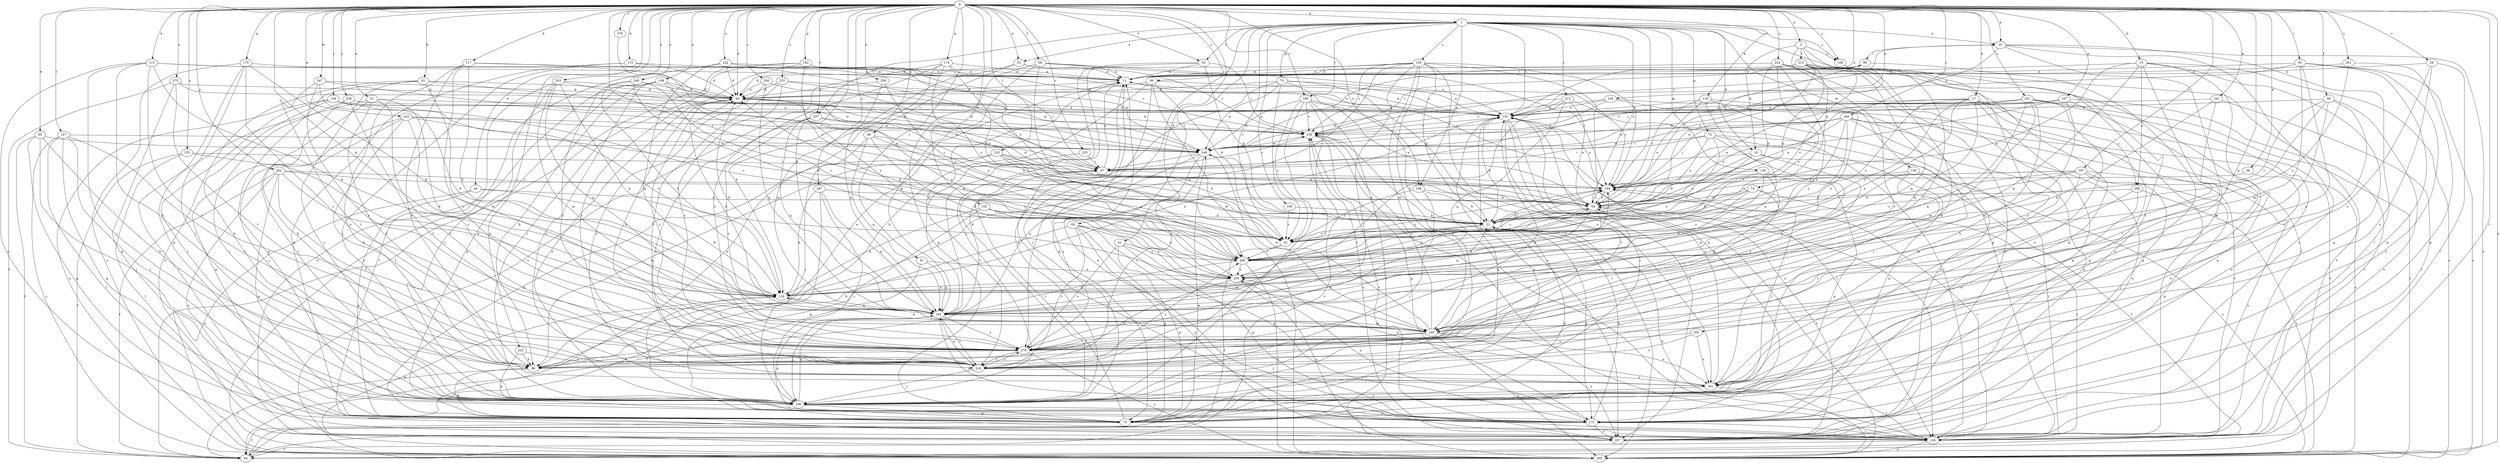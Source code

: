 strict digraph  {
0;
1;
3;
10;
11;
15;
17;
19;
21;
28;
31;
32;
36;
42;
43;
44;
46;
51;
53;
54;
56;
58;
63;
64;
68;
72;
73;
74;
75;
81;
86;
95;
96;
97;
98;
104;
106;
108;
113;
115;
117;
118;
119;
123;
127;
129;
130;
139;
140;
145;
149;
151;
152;
153;
156;
159;
160;
161;
162;
165;
167;
172;
174;
175;
183;
184;
189;
191;
194;
197;
200;
201;
202;
203;
205;
212;
215;
216;
222;
224;
226;
227;
231;
235;
237;
238;
241;
243;
247;
248;
249;
253;
258;
259;
262;
267;
268;
269;
275;
276;
279;
0 -> 1  [label=a];
0 -> 3  [label=a];
0 -> 10  [label=a];
0 -> 15  [label=b];
0 -> 17  [label=b];
0 -> 28  [label=c];
0 -> 31  [label=c];
0 -> 32  [label=c];
0 -> 36  [label=d];
0 -> 42  [label=d];
0 -> 43  [label=d];
0 -> 44  [label=e];
0 -> 46  [label=e];
0 -> 51  [label=e];
0 -> 53  [label=e];
0 -> 56  [label=f];
0 -> 58  [label=f];
0 -> 63  [label=f];
0 -> 68  [label=g];
0 -> 81  [label=h];
0 -> 95  [label=i];
0 -> 98  [label=j];
0 -> 104  [label=j];
0 -> 106  [label=j];
0 -> 113  [label=k];
0 -> 115  [label=k];
0 -> 117  [label=k];
0 -> 118  [label=k];
0 -> 119  [label=k];
0 -> 123  [label=l];
0 -> 127  [label=l];
0 -> 129  [label=l];
0 -> 145  [label=n];
0 -> 149  [label=n];
0 -> 151  [label=n];
0 -> 152  [label=o];
0 -> 153  [label=o];
0 -> 156  [label=o];
0 -> 162  [label=p];
0 -> 165  [label=p];
0 -> 167  [label=p];
0 -> 174  [label=q];
0 -> 175  [label=q];
0 -> 183  [label=q];
0 -> 184  [label=r];
0 -> 189  [label=r];
0 -> 197  [label=s];
0 -> 200  [label=s];
0 -> 201  [label=s];
0 -> 202  [label=s];
0 -> 203  [label=s];
0 -> 205  [label=s];
0 -> 222  [label=u];
0 -> 224  [label=u];
0 -> 226  [label=u];
0 -> 231  [label=v];
0 -> 235  [label=v];
0 -> 237  [label=v];
0 -> 241  [label=w];
0 -> 243  [label=w];
0 -> 247  [label=w];
0 -> 249  [label=x];
0 -> 253  [label=x];
0 -> 258  [label=x];
0 -> 262  [label=y];
0 -> 267  [label=y];
0 -> 275  [label=z];
0 -> 276  [label=z];
1 -> 10  [label=a];
1 -> 19  [label=b];
1 -> 32  [label=c];
1 -> 53  [label=e];
1 -> 54  [label=e];
1 -> 63  [label=f];
1 -> 72  [label=g];
1 -> 73  [label=g];
1 -> 106  [label=j];
1 -> 129  [label=l];
1 -> 130  [label=m];
1 -> 139  [label=m];
1 -> 151  [label=n];
1 -> 156  [label=o];
1 -> 159  [label=o];
1 -> 160  [label=o];
1 -> 189  [label=r];
1 -> 191  [label=r];
1 -> 194  [label=r];
1 -> 212  [label=t];
1 -> 237  [label=v];
1 -> 279  [label=z];
3 -> 19  [label=b];
3 -> 74  [label=g];
3 -> 106  [label=j];
3 -> 161  [label=o];
3 -> 215  [label=t];
3 -> 279  [label=z];
10 -> 96  [label=i];
10 -> 129  [label=l];
10 -> 151  [label=n];
10 -> 161  [label=o];
10 -> 205  [label=s];
10 -> 227  [label=u];
11 -> 43  [label=d];
11 -> 75  [label=g];
11 -> 96  [label=i];
11 -> 151  [label=n];
11 -> 183  [label=q];
15 -> 11  [label=a];
15 -> 21  [label=b];
15 -> 75  [label=g];
15 -> 108  [label=j];
15 -> 183  [label=q];
15 -> 205  [label=s];
15 -> 216  [label=t];
15 -> 268  [label=y];
17 -> 32  [label=c];
17 -> 54  [label=e];
17 -> 64  [label=f];
17 -> 75  [label=g];
17 -> 119  [label=k];
17 -> 151  [label=n];
17 -> 172  [label=p];
17 -> 259  [label=x];
17 -> 268  [label=y];
17 -> 269  [label=y];
19 -> 21  [label=b];
19 -> 97  [label=i];
19 -> 129  [label=l];
19 -> 269  [label=y];
19 -> 279  [label=z];
21 -> 32  [label=c];
21 -> 172  [label=p];
21 -> 194  [label=r];
21 -> 269  [label=y];
28 -> 11  [label=a];
28 -> 129  [label=l];
28 -> 161  [label=o];
28 -> 279  [label=z];
31 -> 64  [label=f];
31 -> 183  [label=q];
31 -> 259  [label=x];
32 -> 64  [label=f];
32 -> 269  [label=y];
36 -> 161  [label=o];
36 -> 194  [label=r];
42 -> 75  [label=g];
42 -> 140  [label=m];
42 -> 172  [label=p];
42 -> 269  [label=y];
42 -> 279  [label=z];
43 -> 151  [label=n];
43 -> 269  [label=y];
43 -> 279  [label=z];
44 -> 54  [label=e];
44 -> 75  [label=g];
44 -> 119  [label=k];
44 -> 205  [label=s];
46 -> 64  [label=f];
46 -> 75  [label=g];
46 -> 86  [label=h];
46 -> 108  [label=j];
46 -> 248  [label=w];
51 -> 86  [label=h];
51 -> 108  [label=j];
51 -> 129  [label=l];
51 -> 151  [label=n];
51 -> 216  [label=t];
51 -> 279  [label=z];
53 -> 11  [label=a];
53 -> 119  [label=k];
53 -> 227  [label=u];
53 -> 238  [label=v];
54 -> 21  [label=b];
54 -> 43  [label=d];
54 -> 119  [label=k];
54 -> 129  [label=l];
54 -> 183  [label=q];
54 -> 194  [label=r];
54 -> 269  [label=y];
56 -> 11  [label=a];
56 -> 75  [label=g];
56 -> 151  [label=n];
56 -> 183  [label=q];
56 -> 194  [label=r];
56 -> 269  [label=y];
58 -> 32  [label=c];
58 -> 140  [label=m];
58 -> 151  [label=n];
58 -> 227  [label=u];
58 -> 259  [label=x];
58 -> 279  [label=z];
63 -> 11  [label=a];
63 -> 21  [label=b];
63 -> 108  [label=j];
63 -> 183  [label=q];
63 -> 238  [label=v];
64 -> 238  [label=v];
64 -> 248  [label=w];
68 -> 108  [label=j];
68 -> 183  [label=q];
68 -> 248  [label=w];
68 -> 259  [label=x];
68 -> 269  [label=y];
72 -> 32  [label=c];
72 -> 54  [label=e];
72 -> 97  [label=i];
72 -> 129  [label=l];
72 -> 140  [label=m];
72 -> 172  [label=p];
72 -> 248  [label=w];
73 -> 32  [label=c];
73 -> 43  [label=d];
73 -> 86  [label=h];
73 -> 151  [label=n];
73 -> 205  [label=s];
73 -> 227  [label=u];
73 -> 248  [label=w];
74 -> 21  [label=b];
74 -> 32  [label=c];
74 -> 54  [label=e];
74 -> 129  [label=l];
74 -> 216  [label=t];
74 -> 269  [label=y];
75 -> 21  [label=b];
75 -> 64  [label=f];
75 -> 97  [label=i];
75 -> 151  [label=n];
81 -> 43  [label=d];
81 -> 108  [label=j];
81 -> 140  [label=m];
81 -> 172  [label=p];
81 -> 227  [label=u];
81 -> 248  [label=w];
86 -> 11  [label=a];
86 -> 64  [label=f];
86 -> 75  [label=g];
86 -> 151  [label=n];
95 -> 11  [label=a];
95 -> 140  [label=m];
95 -> 172  [label=p];
95 -> 205  [label=s];
95 -> 227  [label=u];
95 -> 248  [label=w];
95 -> 279  [label=z];
96 -> 11  [label=a];
96 -> 97  [label=i];
96 -> 108  [label=j];
96 -> 238  [label=v];
97 -> 11  [label=a];
97 -> 108  [label=j];
97 -> 194  [label=r];
97 -> 238  [label=v];
98 -> 21  [label=b];
98 -> 43  [label=d];
98 -> 86  [label=h];
98 -> 108  [label=j];
98 -> 140  [label=m];
98 -> 194  [label=r];
104 -> 32  [label=c];
104 -> 86  [label=h];
104 -> 108  [label=j];
104 -> 151  [label=n];
104 -> 205  [label=s];
104 -> 248  [label=w];
104 -> 259  [label=x];
106 -> 194  [label=r];
108 -> 11  [label=a];
108 -> 43  [label=d];
108 -> 75  [label=g];
108 -> 172  [label=p];
108 -> 183  [label=q];
108 -> 194  [label=r];
113 -> 11  [label=a];
113 -> 86  [label=h];
113 -> 108  [label=j];
113 -> 119  [label=k];
113 -> 216  [label=t];
113 -> 227  [label=u];
113 -> 248  [label=w];
115 -> 11  [label=a];
115 -> 43  [label=d];
115 -> 75  [label=g];
115 -> 108  [label=j];
117 -> 11  [label=a];
117 -> 54  [label=e];
117 -> 86  [label=h];
117 -> 119  [label=k];
117 -> 161  [label=o];
117 -> 279  [label=z];
118 -> 54  [label=e];
118 -> 108  [label=j];
118 -> 151  [label=n];
118 -> 183  [label=q];
118 -> 194  [label=r];
118 -> 227  [label=u];
119 -> 43  [label=d];
119 -> 108  [label=j];
119 -> 151  [label=n];
119 -> 183  [label=q];
123 -> 21  [label=b];
123 -> 54  [label=e];
123 -> 75  [label=g];
123 -> 86  [label=h];
123 -> 97  [label=i];
123 -> 269  [label=y];
127 -> 75  [label=g];
127 -> 108  [label=j];
127 -> 129  [label=l];
127 -> 205  [label=s];
127 -> 216  [label=t];
127 -> 248  [label=w];
129 -> 11  [label=a];
129 -> 64  [label=f];
129 -> 97  [label=i];
129 -> 194  [label=r];
129 -> 205  [label=s];
129 -> 238  [label=v];
130 -> 21  [label=b];
130 -> 75  [label=g];
130 -> 119  [label=k];
130 -> 140  [label=m];
130 -> 194  [label=r];
139 -> 64  [label=f];
139 -> 161  [label=o];
139 -> 183  [label=q];
139 -> 194  [label=r];
139 -> 205  [label=s];
140 -> 54  [label=e];
140 -> 108  [label=j];
140 -> 119  [label=k];
140 -> 161  [label=o];
140 -> 205  [label=s];
140 -> 227  [label=u];
140 -> 238  [label=v];
140 -> 248  [label=w];
140 -> 279  [label=z];
145 -> 151  [label=n];
145 -> 172  [label=p];
145 -> 238  [label=v];
145 -> 248  [label=w];
145 -> 259  [label=x];
149 -> 32  [label=c];
149 -> 43  [label=d];
149 -> 86  [label=h];
149 -> 161  [label=o];
149 -> 172  [label=p];
149 -> 227  [label=u];
149 -> 248  [label=w];
151 -> 11  [label=a];
151 -> 21  [label=b];
151 -> 43  [label=d];
151 -> 75  [label=g];
151 -> 108  [label=j];
151 -> 129  [label=l];
151 -> 216  [label=t];
151 -> 227  [label=u];
151 -> 238  [label=v];
152 -> 21  [label=b];
152 -> 75  [label=g];
152 -> 119  [label=k];
152 -> 259  [label=x];
152 -> 269  [label=y];
153 -> 64  [label=f];
153 -> 97  [label=i];
153 -> 129  [label=l];
153 -> 183  [label=q];
156 -> 21  [label=b];
156 -> 32  [label=c];
156 -> 54  [label=e];
156 -> 108  [label=j];
159 -> 11  [label=a];
159 -> 21  [label=b];
159 -> 43  [label=d];
159 -> 108  [label=j];
159 -> 119  [label=k];
159 -> 140  [label=m];
159 -> 161  [label=o];
159 -> 172  [label=p];
159 -> 194  [label=r];
159 -> 238  [label=v];
159 -> 279  [label=z];
160 -> 21  [label=b];
160 -> 32  [label=c];
161 -> 108  [label=j];
161 -> 129  [label=l];
161 -> 151  [label=n];
161 -> 259  [label=x];
162 -> 11  [label=a];
162 -> 54  [label=e];
162 -> 64  [label=f];
162 -> 97  [label=i];
162 -> 108  [label=j];
162 -> 216  [label=t];
162 -> 238  [label=v];
162 -> 259  [label=x];
165 -> 161  [label=o];
165 -> 216  [label=t];
165 -> 279  [label=z];
167 -> 75  [label=g];
167 -> 129  [label=l];
167 -> 140  [label=m];
167 -> 151  [label=n];
167 -> 194  [label=r];
167 -> 238  [label=v];
172 -> 21  [label=b];
172 -> 129  [label=l];
172 -> 227  [label=u];
172 -> 259  [label=x];
174 -> 11  [label=a];
174 -> 21  [label=b];
174 -> 32  [label=c];
174 -> 140  [label=m];
174 -> 194  [label=r];
174 -> 205  [label=s];
174 -> 279  [label=z];
175 -> 11  [label=a];
175 -> 108  [label=j];
175 -> 119  [label=k];
175 -> 172  [label=p];
175 -> 205  [label=s];
175 -> 279  [label=z];
183 -> 43  [label=d];
183 -> 75  [label=g];
183 -> 108  [label=j];
183 -> 140  [label=m];
183 -> 172  [label=p];
183 -> 216  [label=t];
183 -> 279  [label=z];
184 -> 32  [label=c];
184 -> 54  [label=e];
184 -> 97  [label=i];
184 -> 129  [label=l];
184 -> 172  [label=p];
184 -> 194  [label=r];
184 -> 205  [label=s];
184 -> 227  [label=u];
184 -> 238  [label=v];
184 -> 248  [label=w];
184 -> 269  [label=y];
189 -> 32  [label=c];
189 -> 54  [label=e];
189 -> 108  [label=j];
189 -> 151  [label=n];
189 -> 205  [label=s];
189 -> 216  [label=t];
189 -> 238  [label=v];
189 -> 248  [label=w];
191 -> 32  [label=c];
191 -> 75  [label=g];
191 -> 86  [label=h];
191 -> 172  [label=p];
191 -> 216  [label=t];
191 -> 227  [label=u];
191 -> 259  [label=x];
194 -> 54  [label=e];
194 -> 151  [label=n];
194 -> 269  [label=y];
197 -> 21  [label=b];
197 -> 32  [label=c];
197 -> 54  [label=e];
197 -> 75  [label=g];
197 -> 108  [label=j];
197 -> 140  [label=m];
197 -> 194  [label=r];
197 -> 227  [label=u];
200 -> 43  [label=d];
200 -> 97  [label=i];
200 -> 161  [label=o];
200 -> 183  [label=q];
201 -> 11  [label=a];
201 -> 172  [label=p];
201 -> 259  [label=x];
202 -> 86  [label=h];
202 -> 172  [label=p];
202 -> 216  [label=t];
203 -> 43  [label=d];
203 -> 108  [label=j];
203 -> 119  [label=k];
203 -> 129  [label=l];
203 -> 140  [label=m];
203 -> 183  [label=q];
203 -> 248  [label=w];
205 -> 21  [label=b];
205 -> 119  [label=k];
205 -> 151  [label=n];
212 -> 54  [label=e];
212 -> 129  [label=l];
212 -> 151  [label=n];
212 -> 183  [label=q];
212 -> 248  [label=w];
212 -> 259  [label=x];
215 -> 11  [label=a];
215 -> 21  [label=b];
215 -> 32  [label=c];
215 -> 54  [label=e];
215 -> 64  [label=f];
215 -> 75  [label=g];
215 -> 86  [label=h];
215 -> 172  [label=p];
215 -> 183  [label=q];
215 -> 227  [label=u];
215 -> 248  [label=w];
216 -> 108  [label=j];
216 -> 161  [label=o];
216 -> 183  [label=q];
216 -> 269  [label=y];
216 -> 279  [label=z];
222 -> 11  [label=a];
222 -> 43  [label=d];
222 -> 97  [label=i];
222 -> 183  [label=q];
222 -> 205  [label=s];
224 -> 11  [label=a];
224 -> 21  [label=b];
224 -> 119  [label=k];
224 -> 129  [label=l];
224 -> 227  [label=u];
224 -> 269  [label=y];
224 -> 279  [label=z];
226 -> 86  [label=h];
226 -> 108  [label=j];
226 -> 151  [label=n];
226 -> 216  [label=t];
227 -> 54  [label=e];
227 -> 238  [label=v];
231 -> 54  [label=e];
231 -> 86  [label=h];
231 -> 140  [label=m];
231 -> 151  [label=n];
231 -> 161  [label=o];
231 -> 183  [label=q];
231 -> 205  [label=s];
231 -> 227  [label=u];
231 -> 248  [label=w];
235 -> 97  [label=i];
235 -> 216  [label=t];
237 -> 21  [label=b];
237 -> 161  [label=o];
237 -> 183  [label=q];
237 -> 238  [label=v];
237 -> 279  [label=z];
238 -> 43  [label=d];
238 -> 129  [label=l];
238 -> 172  [label=p];
238 -> 227  [label=u];
238 -> 248  [label=w];
238 -> 10  [label=y];
241 -> 119  [label=k];
241 -> 129  [label=l];
241 -> 151  [label=n];
241 -> 216  [label=t];
243 -> 21  [label=b];
243 -> 75  [label=g];
243 -> 86  [label=h];
243 -> 108  [label=j];
243 -> 119  [label=k];
243 -> 194  [label=r];
243 -> 238  [label=v];
247 -> 43  [label=d];
247 -> 97  [label=i];
247 -> 119  [label=k];
247 -> 216  [label=t];
247 -> 279  [label=z];
248 -> 97  [label=i];
248 -> 183  [label=q];
248 -> 205  [label=s];
248 -> 216  [label=t];
248 -> 279  [label=z];
249 -> 43  [label=d];
249 -> 119  [label=k];
249 -> 259  [label=x];
249 -> 269  [label=y];
249 -> 279  [label=z];
253 -> 43  [label=d];
253 -> 151  [label=n];
253 -> 216  [label=t];
253 -> 248  [label=w];
253 -> 279  [label=z];
258 -> 43  [label=d];
258 -> 183  [label=q];
258 -> 269  [label=y];
259 -> 54  [label=e];
259 -> 86  [label=h];
259 -> 119  [label=k];
259 -> 194  [label=r];
259 -> 227  [label=u];
262 -> 32  [label=c];
262 -> 64  [label=f];
262 -> 119  [label=k];
262 -> 172  [label=p];
262 -> 194  [label=r];
262 -> 216  [label=t];
262 -> 227  [label=u];
267 -> 54  [label=e];
267 -> 108  [label=j];
267 -> 119  [label=k];
267 -> 129  [label=l];
267 -> 183  [label=q];
268 -> 54  [label=e];
268 -> 161  [label=o];
268 -> 205  [label=s];
268 -> 216  [label=t];
269 -> 43  [label=d];
269 -> 183  [label=q];
269 -> 194  [label=r];
269 -> 205  [label=s];
269 -> 259  [label=x];
275 -> 43  [label=d];
275 -> 64  [label=f];
275 -> 75  [label=g];
275 -> 216  [label=t];
275 -> 238  [label=v];
276 -> 32  [label=c];
279 -> 21  [label=b];
279 -> 43  [label=d];
279 -> 86  [label=h];
279 -> 205  [label=s];
279 -> 216  [label=t];
}
